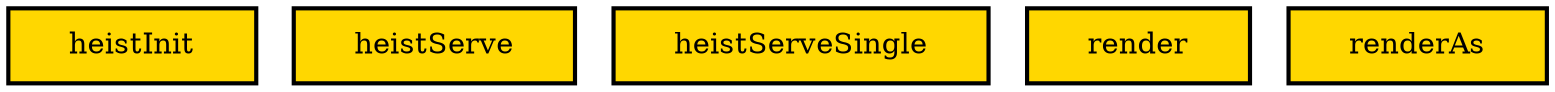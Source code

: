 digraph "Diagram of: Snap.Snaplet.Heist.Compiled" {
    node [margin="0.4,0.1"
         ,style=filled];
    1 [label=heistInit
      ,shape=box
      ,fillcolor=gold
      ,style="filled,bold"];
    2 [label=heistServe
      ,shape=box
      ,fillcolor=gold
      ,style="filled,bold"];
    3 [label=heistServeSingle
      ,shape=box
      ,fillcolor=gold
      ,style="filled,bold"];
    4 [label=render
      ,shape=box
      ,fillcolor=gold
      ,style="filled,bold"];
    5 [label=renderAs
      ,shape=box
      ,fillcolor=gold
      ,style="filled,bold"];
}
